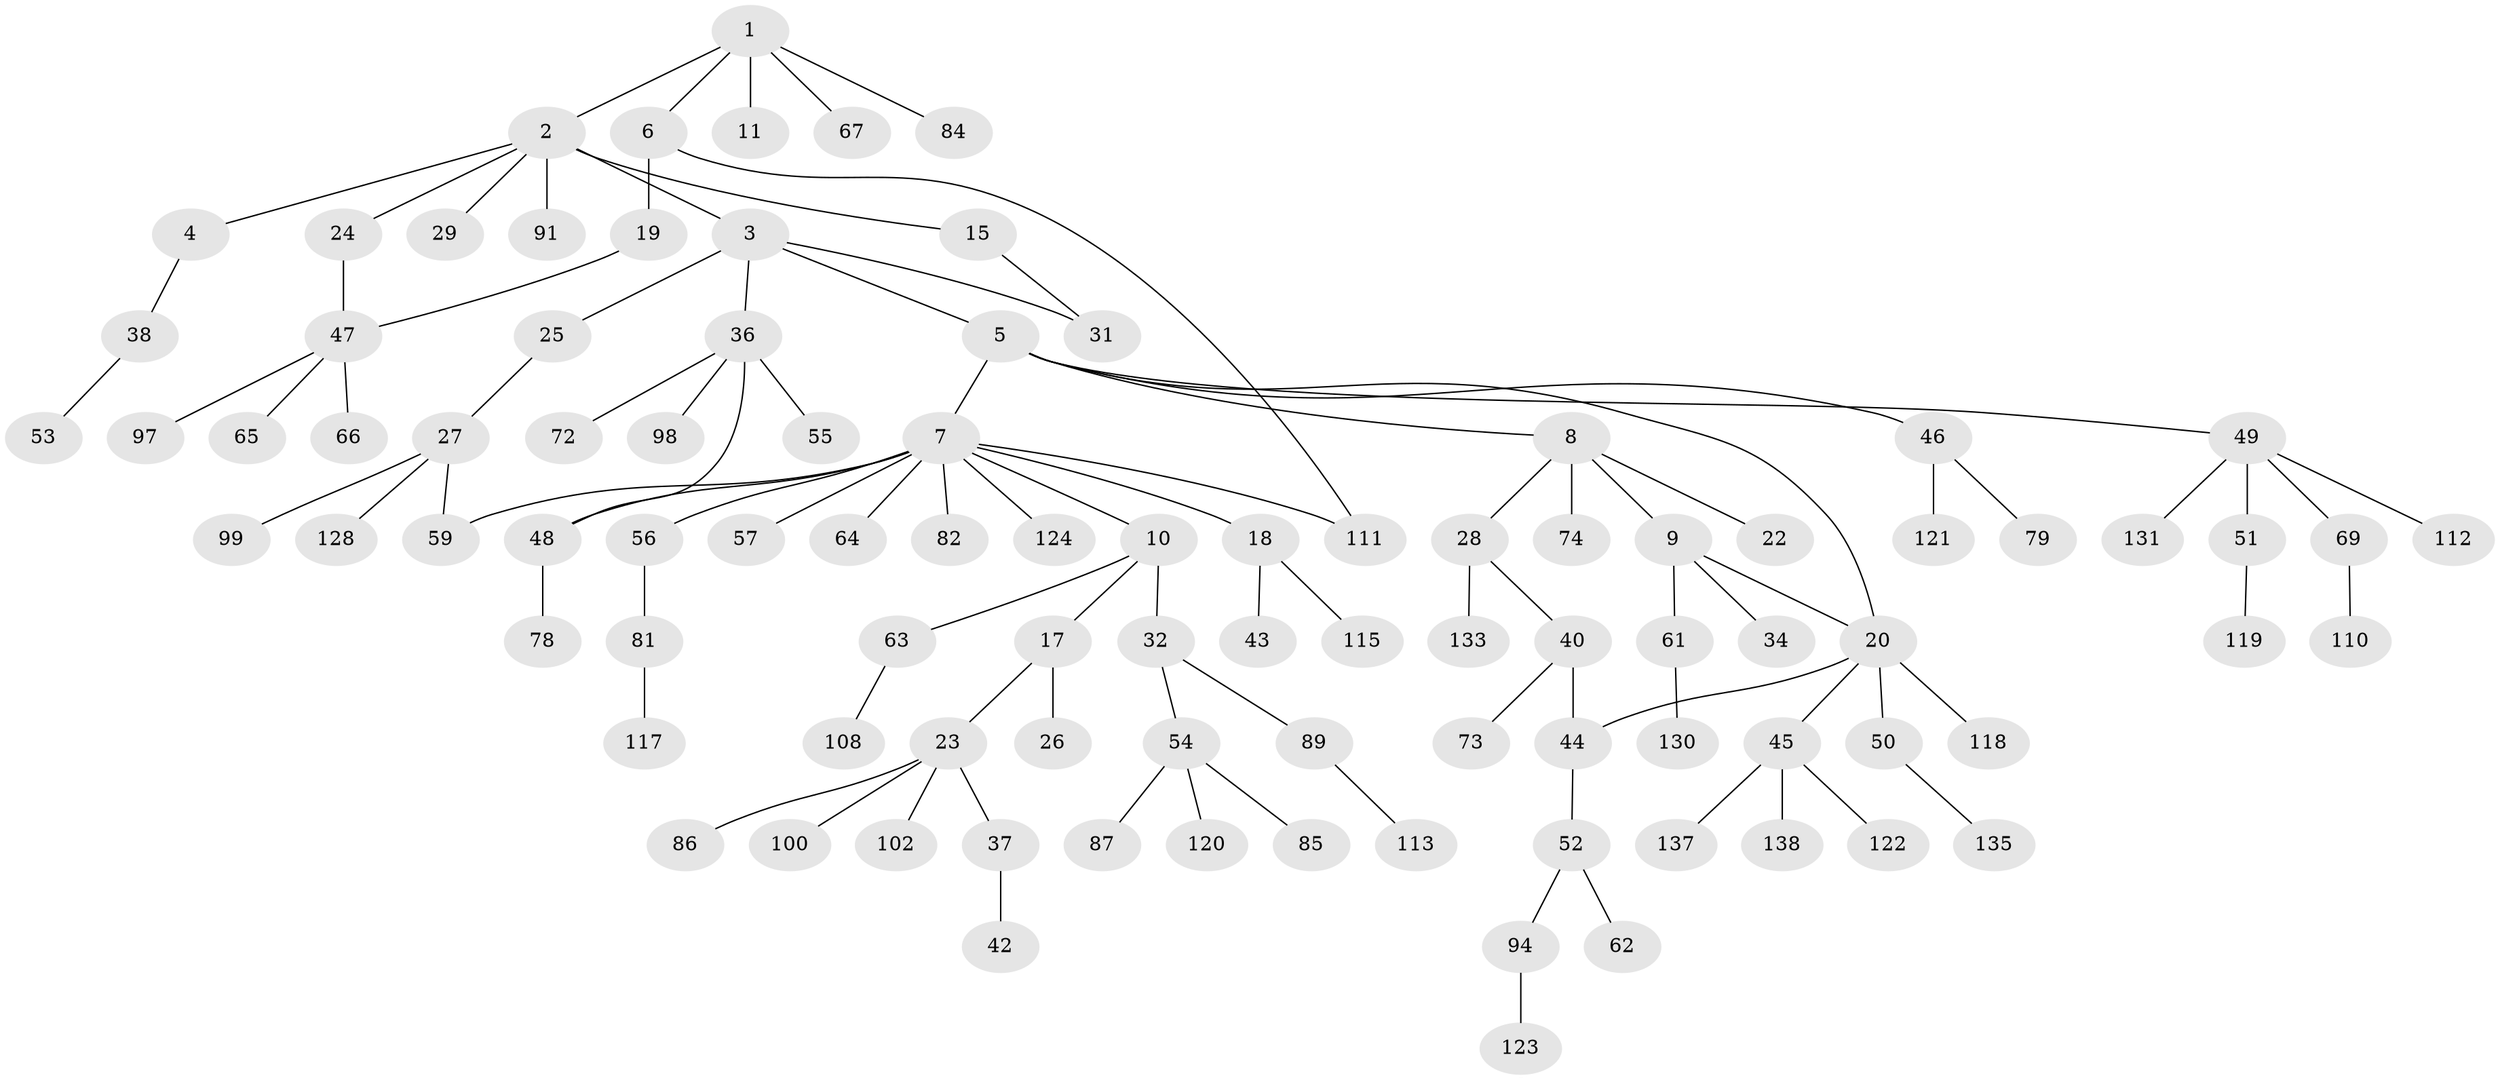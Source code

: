 // Generated by graph-tools (version 1.1) at 2025/23/03/03/25 07:23:34]
// undirected, 96 vertices, 102 edges
graph export_dot {
graph [start="1"]
  node [color=gray90,style=filled];
  1 [super="+70"];
  2 [super="+14"];
  3 [super="+12"];
  4 [super="+33"];
  5 [super="+21"];
  6;
  7 [super="+16"];
  8 [super="+68"];
  9 [super="+39"];
  10 [super="+13"];
  11;
  15 [super="+125"];
  17 [super="+83"];
  18 [super="+41"];
  19 [super="+30"];
  20 [super="+88"];
  22;
  23 [super="+35"];
  24 [super="+93"];
  25;
  26;
  27 [super="+76"];
  28 [super="+58"];
  29;
  31 [super="+126"];
  32 [super="+71"];
  34;
  36 [super="+96"];
  37;
  38 [super="+95"];
  40 [super="+60"];
  42;
  43 [super="+129"];
  44 [super="+77"];
  45 [super="+101"];
  46 [super="+106"];
  47 [super="+103"];
  48 [super="+105"];
  49 [super="+80"];
  50;
  51 [super="+116"];
  52;
  53 [super="+134"];
  54 [super="+127"];
  55;
  56;
  57;
  59 [super="+92"];
  61;
  62;
  63 [super="+75"];
  64;
  65;
  66;
  67;
  69;
  72;
  73;
  74 [super="+90"];
  78;
  79;
  81 [super="+109"];
  82;
  84;
  85;
  86 [super="+104"];
  87 [super="+107"];
  89;
  91;
  94;
  97;
  98;
  99 [super="+114"];
  100;
  102;
  108;
  110;
  111;
  112;
  113;
  115;
  117;
  118;
  119;
  120;
  121;
  122 [super="+132"];
  123;
  124;
  128;
  130 [super="+136"];
  131;
  133;
  135;
  137;
  138;
  1 -- 2;
  1 -- 6;
  1 -- 11;
  1 -- 67;
  1 -- 84;
  2 -- 3;
  2 -- 4;
  2 -- 15;
  2 -- 29;
  2 -- 24;
  2 -- 91;
  3 -- 5;
  3 -- 25;
  3 -- 31;
  3 -- 36;
  4 -- 38;
  5 -- 7;
  5 -- 8;
  5 -- 49;
  5 -- 20;
  5 -- 46;
  6 -- 19;
  6 -- 111;
  7 -- 10;
  7 -- 18;
  7 -- 48;
  7 -- 59;
  7 -- 82;
  7 -- 124;
  7 -- 64 [weight=2];
  7 -- 56;
  7 -- 57;
  7 -- 111;
  8 -- 9;
  8 -- 22;
  8 -- 28;
  8 -- 74;
  9 -- 20;
  9 -- 34;
  9 -- 61;
  10 -- 17;
  10 -- 32 [weight=2];
  10 -- 63;
  15 -- 31;
  17 -- 23;
  17 -- 26;
  18 -- 43;
  18 -- 115;
  19 -- 47;
  20 -- 44;
  20 -- 45;
  20 -- 50;
  20 -- 118;
  23 -- 37;
  23 -- 86;
  23 -- 100;
  23 -- 102;
  24 -- 47;
  25 -- 27;
  27 -- 99;
  27 -- 128;
  27 -- 59;
  28 -- 40;
  28 -- 133;
  32 -- 54;
  32 -- 89;
  36 -- 55;
  36 -- 72;
  36 -- 98;
  36 -- 48;
  37 -- 42;
  38 -- 53;
  40 -- 73;
  40 -- 44;
  44 -- 52;
  45 -- 122;
  45 -- 137;
  45 -- 138;
  46 -- 79;
  46 -- 121;
  47 -- 65;
  47 -- 66;
  47 -- 97;
  48 -- 78;
  49 -- 51;
  49 -- 69;
  49 -- 112;
  49 -- 131;
  50 -- 135;
  51 -- 119;
  52 -- 62;
  52 -- 94;
  54 -- 85;
  54 -- 87;
  54 -- 120;
  56 -- 81;
  61 -- 130;
  63 -- 108;
  69 -- 110;
  81 -- 117;
  89 -- 113;
  94 -- 123;
}
